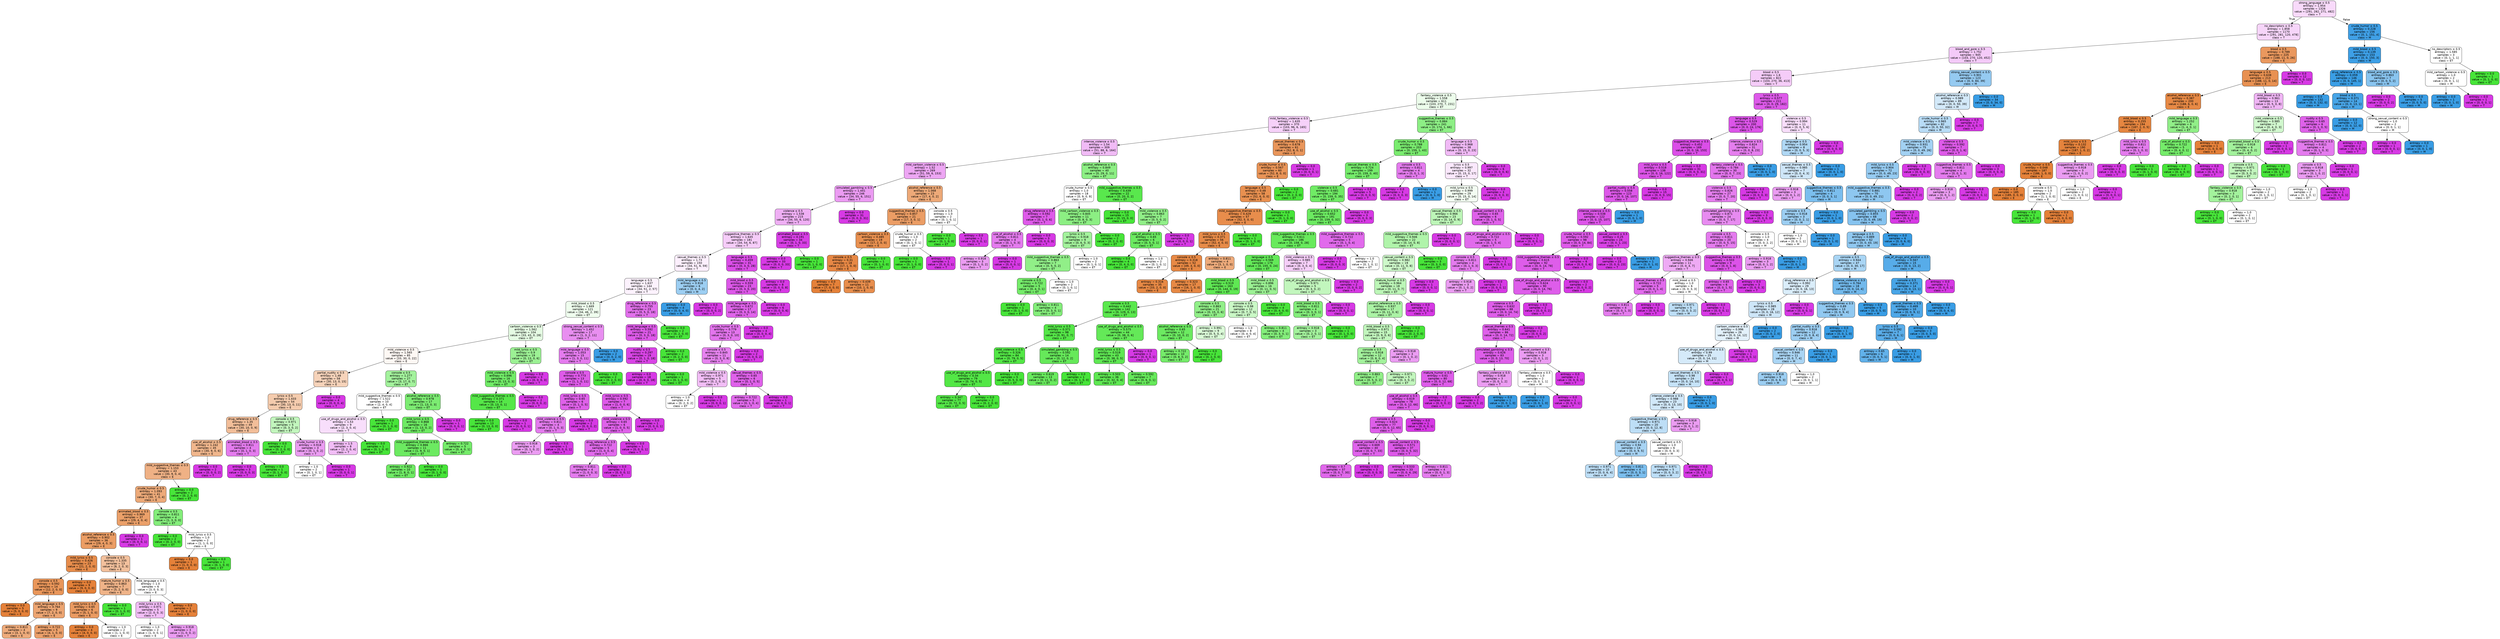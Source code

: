 digraph Tree {
node [shape=box, style="filled, rounded", color="black", fontname="helvetica"] ;
edge [fontname="helvetica"] ;
0 [label=<strong_janguage &le; 0.5<br/>entropy = 1.954<br/>samples = 1326<br/>value = [291, 282, 271, 482]<br/>class = T>, fillcolor="#f8dafa"] ;
1 [label=<no_descriptors &le; 0.5<br/>entropy = 1.858<br/>samples = 1170<br/>value = [291, 281, 120, 478]<br/>class = T>, fillcolor="#f6d5f9"] ;
0 -> 1 [labeldistance=2.5, labelangle=45, headlabel="True"] ;
2 [label=<blood_and_gore &le; 0.5<br/>entropy = 1.752<br/>samples = 945<br/>value = [103, 270, 120, 452]<br/>class = T>, fillcolor="#f4caf8"] ;
1 -> 2 ;
3 [label=<blood &le; 0.5<br/>entropy = 1.6<br/>samples = 822<br/>value = [103, 270, 36, 413]<br/>class = T>, fillcolor="#f5ccf8"] ;
2 -> 3 ;
4 [label=<fantasy_violence &le; 0.5<br/>entropy = 1.558<br/>samples = 611<br/>value = [103, 270, 7, 231]<br/>class = ET>, fillcolor="#ecfceb"] ;
3 -> 4 ;
5 [label=<mild_fantasy_violence &le; 0.5<br/>entropy = 1.635<br/>samples = 370<br/>value = [103, 96, 6, 165]<br/>class = T>, fillcolor="#f6d1f9"] ;
4 -> 5 ;
6 [label=<intense_violence &le; 0.5<br/>entropy = 1.54<br/>samples = 309<br/>value = [51, 88, 6, 164]<br/>class = T>, fillcolor="#f1bbf6"] ;
5 -> 6 ;
7 [label=<mild_cartoon_violence &le; 0.5<br/>entropy = 1.52<br/>samples = 269<br/>value = [51, 59, 6, 153]<br/>class = T>, fillcolor="#eda6f3"] ;
6 -> 7 ;
8 [label=<simulated_gambling &le; 0.5<br/>entropy = 1.441<br/>samples = 246<br/>value = [34, 55, 6, 151]<br/>class = T>, fillcolor="#eb9bf2"] ;
7 -> 8 ;
9 [label=<violence &le; 0.5<br/>entropy = 1.538<br/>samples = 215<br/>value = [34, 55, 6, 120]<br/>class = T>, fillcolor="#efaff4"] ;
8 -> 9 ;
10 [label=<suggestive_themes &le; 0.5<br/>entropy = 1.645<br/>samples = 181<br/>value = [34, 54, 6, 87]<br/>class = T>, fillcolor="#f5ccf8"] ;
9 -> 10 ;
11 [label=<sexual_themes &le; 0.5<br/>entropy = 1.73<br/>samples = 150<br/>value = [34, 51, 6, 59]<br/>class = T>, fillcolor="#fceffd"] ;
10 -> 11 ;
12 [label=<language &le; 0.5<br/>entropy = 1.637<br/>samples = 144<br/>value = [34, 51, 2, 57]<br/>class = T>, fillcolor="#fcf2fd"] ;
11 -> 12 ;
13 [label=<mild_blood &le; 0.5<br/>entropy = 1.669<br/>samples = 121<br/>value = [34, 46, 2, 39]<br/>class = ET>, fillcolor="#effdee"] ;
12 -> 13 ;
14 [label=<cartoon_violence &le; 0.5<br/>entropy = 1.562<br/>samples = 104<br/>value = [33, 43, 0, 28]<br/>class = ET>, fillcolor="#e5fbe3"] ;
13 -> 14 ;
15 [label=<mild_violence &le; 0.5<br/>entropy = 1.565<br/>samples = 85<br/>value = [33, 30, 0, 22]<br/>class = E>, fillcolor="#fef8f4"] ;
14 -> 15 ;
16 [label=<partial_nudity &le; 0.5<br/>entropy = 1.48<br/>samples = 58<br/>value = [30, 13, 0, 15]<br/>class = E>, fillcolor="#f6d3ba"] ;
15 -> 16 ;
17 [label=<lyrics &le; 0.5<br/>entropy = 1.433<br/>samples = 54<br/>value = [30, 13, 0, 11]<br/>class = E>, fillcolor="#f4cbad"] ;
16 -> 17 ;
18 [label=<drug_reference &le; 0.5<br/>entropy = 1.35<br/>samples = 49<br/>value = [30, 10, 0, 9]<br/>class = E>, fillcolor="#f2be99"] ;
17 -> 18 ;
19 [label=<use_of_alcohol &le; 0.5<br/>entropy = 1.242<br/>samples = 45<br/>value = [30, 9, 0, 6]<br/>class = E>, fillcolor="#f0b68c"] ;
18 -> 19 ;
20 [label=<mild_suggestive_themes &le; 0.5<br/>entropy = 1.153<br/>samples = 43<br/>value = [30, 9, 0, 4]<br/>class = E>, fillcolor="#efb185"] ;
19 -> 20 ;
21 [label=<crude_humor &le; 0.5<br/>entropy = 1.093<br/>samples = 41<br/>value = [30, 7, 0, 4]<br/>class = E>, fillcolor="#edaa79"] ;
20 -> 21 ;
22 [label=<animated_blood &le; 0.5<br/>entropy = 0.969<br/>samples = 37<br/>value = [29, 4, 0, 4]<br/>class = E>, fillcolor="#eba069"] ;
21 -> 22 ;
23 [label=<alcohol_reference &le; 0.5<br/>entropy = 0.902<br/>samples = 36<br/>value = [29, 4, 0, 3]<br/>class = E>, fillcolor="#eb9d64"] ;
22 -> 23 ;
24 [label=<mild_lyrics &le; 0.5<br/>entropy = 0.426<br/>samples = 23<br/>value = [21, 2, 0, 0]<br/>class = E>, fillcolor="#e78d4c"] ;
23 -> 24 ;
25 [label=<console &le; 0.5<br/>entropy = 0.592<br/>samples = 14<br/>value = [12, 2, 0, 0]<br/>class = E>, fillcolor="#e9965a"] ;
24 -> 25 ;
26 [label=<entropy = 0.0<br/>samples = 5<br/>value = [5, 0, 0, 0]<br/>class = E>, fillcolor="#e58139"] ;
25 -> 26 ;
27 [label=<mild_language &le; 0.5<br/>entropy = 0.764<br/>samples = 9<br/>value = [7, 2, 0, 0]<br/>class = E>, fillcolor="#eca572"] ;
25 -> 27 ;
28 [label=<entropy = 0.811<br/>samples = 4<br/>value = [3, 1, 0, 0]<br/>class = E>, fillcolor="#eeab7b"] ;
27 -> 28 ;
29 [label=<entropy = 0.722<br/>samples = 5<br/>value = [4, 1, 0, 0]<br/>class = E>, fillcolor="#eca06a"] ;
27 -> 29 ;
30 [label=<entropy = 0.0<br/>samples = 9<br/>value = [9, 0, 0, 0]<br/>class = E>, fillcolor="#e58139"] ;
24 -> 30 ;
31 [label=<console &le; 0.5<br/>entropy = 1.335<br/>samples = 13<br/>value = [8, 2, 0, 3]<br/>class = E>, fillcolor="#f2c09c"] ;
23 -> 31 ;
32 [label=<mature_humor &le; 0.5<br/>entropy = 0.863<br/>samples = 7<br/>value = [5, 2, 0, 0]<br/>class = E>, fillcolor="#efb388"] ;
31 -> 32 ;
33 [label=<mild_lyrics &le; 0.5<br/>entropy = 0.65<br/>samples = 6<br/>value = [5, 1, 0, 0]<br/>class = E>, fillcolor="#ea9a61"] ;
32 -> 33 ;
34 [label=<entropy = 0.0<br/>samples = 4<br/>value = [4, 0, 0, 0]<br/>class = E>, fillcolor="#e58139"] ;
33 -> 34 ;
35 [label=<entropy = 1.0<br/>samples = 2<br/>value = [1, 1, 0, 0]<br/>class = E>, fillcolor="#ffffff"] ;
33 -> 35 ;
36 [label=<entropy = 0.0<br/>samples = 1<br/>value = [0, 1, 0, 0]<br/>class = ET>, fillcolor="#47e539"] ;
32 -> 36 ;
37 [label=<mild_language &le; 0.5<br/>entropy = 1.0<br/>samples = 6<br/>value = [3, 0, 0, 3]<br/>class = E>, fillcolor="#ffffff"] ;
31 -> 37 ;
38 [label=<mild_lyrics &le; 0.5<br/>entropy = 0.971<br/>samples = 5<br/>value = [2, 0, 0, 3]<br/>class = T>, fillcolor="#f2bdf6"] ;
37 -> 38 ;
39 [label=<entropy = 1.0<br/>samples = 2<br/>value = [1, 0, 0, 1]<br/>class = E>, fillcolor="#ffffff"] ;
38 -> 39 ;
40 [label=<entropy = 0.918<br/>samples = 3<br/>value = [1, 0, 0, 2]<br/>class = T>, fillcolor="#eb9cf2"] ;
38 -> 40 ;
41 [label=<entropy = 0.0<br/>samples = 1<br/>value = [1, 0, 0, 0]<br/>class = E>, fillcolor="#e58139"] ;
37 -> 41 ;
42 [label=<entropy = 0.0<br/>samples = 1<br/>value = [0, 0, 0, 1]<br/>class = T>, fillcolor="#d739e5"] ;
22 -> 42 ;
43 [label=<console &le; 0.5<br/>entropy = 0.811<br/>samples = 4<br/>value = [1, 3, 0, 0]<br/>class = ET>, fillcolor="#84ee7b"] ;
21 -> 43 ;
44 [label=<entropy = 0.0<br/>samples = 2<br/>value = [0, 2, 0, 0]<br/>class = ET>, fillcolor="#47e539"] ;
43 -> 44 ;
45 [label=<mild_lyrics &le; 0.5<br/>entropy = 1.0<br/>samples = 2<br/>value = [1, 1, 0, 0]<br/>class = E>, fillcolor="#ffffff"] ;
43 -> 45 ;
46 [label=<entropy = 0.0<br/>samples = 1<br/>value = [1, 0, 0, 0]<br/>class = E>, fillcolor="#e58139"] ;
45 -> 46 ;
47 [label=<entropy = 0.0<br/>samples = 1<br/>value = [0, 1, 0, 0]<br/>class = ET>, fillcolor="#47e539"] ;
45 -> 47 ;
48 [label=<entropy = 0.0<br/>samples = 2<br/>value = [0, 2, 0, 0]<br/>class = ET>, fillcolor="#47e539"] ;
20 -> 48 ;
49 [label=<entropy = 0.0<br/>samples = 2<br/>value = [0, 0, 0, 2]<br/>class = T>, fillcolor="#d739e5"] ;
19 -> 49 ;
50 [label=<animated_blood &le; 0.5<br/>entropy = 0.811<br/>samples = 4<br/>value = [0, 1, 0, 3]<br/>class = T>, fillcolor="#e47bee"] ;
18 -> 50 ;
51 [label=<entropy = 0.0<br/>samples = 3<br/>value = [0, 0, 0, 3]<br/>class = T>, fillcolor="#d739e5"] ;
50 -> 51 ;
52 [label=<entropy = 0.0<br/>samples = 1<br/>value = [0, 1, 0, 0]<br/>class = ET>, fillcolor="#47e539"] ;
50 -> 52 ;
53 [label=<console &le; 0.5<br/>entropy = 0.971<br/>samples = 5<br/>value = [0, 3, 0, 2]<br/>class = ET>, fillcolor="#c2f6bd"] ;
17 -> 53 ;
54 [label=<entropy = 0.0<br/>samples = 2<br/>value = [0, 2, 0, 0]<br/>class = ET>, fillcolor="#47e539"] ;
53 -> 54 ;
55 [label=<crude_humor &le; 0.5<br/>entropy = 0.918<br/>samples = 3<br/>value = [0, 1, 0, 2]<br/>class = T>, fillcolor="#eb9cf2"] ;
53 -> 55 ;
56 [label=<entropy = 1.0<br/>samples = 2<br/>value = [0, 1, 0, 1]<br/>class = ET>, fillcolor="#ffffff"] ;
55 -> 56 ;
57 [label=<entropy = 0.0<br/>samples = 1<br/>value = [0, 0, 0, 1]<br/>class = T>, fillcolor="#d739e5"] ;
55 -> 57 ;
58 [label=<entropy = 0.0<br/>samples = 4<br/>value = [0, 0, 0, 4]<br/>class = T>, fillcolor="#d739e5"] ;
16 -> 58 ;
59 [label=<console &le; 0.5<br/>entropy = 1.277<br/>samples = 27<br/>value = [3, 17, 0, 7]<br/>class = ET>, fillcolor="#a3f29c"] ;
15 -> 59 ;
60 [label=<mild_suggestive_themes &le; 0.5<br/>entropy = 1.522<br/>samples = 10<br/>value = [2, 4, 0, 4]<br/>class = ET>, fillcolor="#ffffff"] ;
59 -> 60 ;
61 [label=<use_of_drugs_and_alcohol &le; 0.5<br/>entropy = 1.53<br/>samples = 9<br/>value = [2, 3, 0, 4]<br/>class = T>, fillcolor="#f8defb"] ;
60 -> 61 ;
62 [label=<entropy = 1.5<br/>samples = 8<br/>value = [2, 2, 0, 4]<br/>class = T>, fillcolor="#f2bdf6"] ;
61 -> 62 ;
63 [label=<entropy = 0.0<br/>samples = 1<br/>value = [0, 1, 0, 0]<br/>class = ET>, fillcolor="#47e539"] ;
61 -> 63 ;
64 [label=<entropy = 0.0<br/>samples = 1<br/>value = [0, 1, 0, 0]<br/>class = ET>, fillcolor="#47e539"] ;
60 -> 64 ;
65 [label=<alcohol_reference &le; 0.5<br/>entropy = 0.978<br/>samples = 17<br/>value = [1, 13, 0, 3]<br/>class = ET>, fillcolor="#7cec72"] ;
59 -> 65 ;
66 [label=<mild_lyrics &le; 0.5<br/>entropy = 0.868<br/>samples = 16<br/>value = [1, 13, 0, 2]<br/>class = ET>, fillcolor="#6eeb63"] ;
65 -> 66 ;
67 [label=<mild_suggestive_themes &le; 0.5<br/>entropy = 0.866<br/>samples = 11<br/>value = [1, 9, 0, 1]<br/>class = ET>, fillcolor="#6cea61"] ;
66 -> 67 ;
68 [label=<entropy = 0.922<br/>samples = 10<br/>value = [1, 8, 0, 1]<br/>class = ET>, fillcolor="#70eb65"] ;
67 -> 68 ;
69 [label=<entropy = 0.0<br/>samples = 1<br/>value = [0, 1, 0, 0]<br/>class = ET>, fillcolor="#47e539"] ;
67 -> 69 ;
70 [label=<entropy = 0.722<br/>samples = 5<br/>value = [0, 4, 0, 1]<br/>class = ET>, fillcolor="#75ec6a"] ;
66 -> 70 ;
71 [label=<entropy = 0.0<br/>samples = 1<br/>value = [0, 0, 0, 1]<br/>class = T>, fillcolor="#d739e5"] ;
65 -> 71 ;
72 [label=<mild_lyrics &le; 0.5<br/>entropy = 0.9<br/>samples = 19<br/>value = [0, 13, 0, 6]<br/>class = ET>, fillcolor="#9cf194"] ;
14 -> 72 ;
73 [label=<mild_violence &le; 0.5<br/>entropy = 0.696<br/>samples = 16<br/>value = [0, 13, 0, 3]<br/>class = ET>, fillcolor="#71eb67"] ;
72 -> 73 ;
74 [label=<mild_suggestive_themes &le; 0.5<br/>entropy = 0.371<br/>samples = 14<br/>value = [0, 13, 0, 1]<br/>class = ET>, fillcolor="#55e748"] ;
73 -> 74 ;
75 [label=<entropy = 0.0<br/>samples = 13<br/>value = [0, 13, 0, 0]<br/>class = ET>, fillcolor="#47e539"] ;
74 -> 75 ;
76 [label=<entropy = 0.0<br/>samples = 1<br/>value = [0, 0, 0, 1]<br/>class = T>, fillcolor="#d739e5"] ;
74 -> 76 ;
77 [label=<entropy = 0.0<br/>samples = 2<br/>value = [0, 0, 0, 2]<br/>class = T>, fillcolor="#d739e5"] ;
73 -> 77 ;
78 [label=<entropy = 0.0<br/>samples = 3<br/>value = [0, 0, 0, 3]<br/>class = T>, fillcolor="#d739e5"] ;
72 -> 78 ;
79 [label=<strong_sexual_content &le; 0.5<br/>entropy = 1.452<br/>samples = 17<br/>value = [1, 3, 2, 11]<br/>class = T>, fillcolor="#e88ef0"] ;
13 -> 79 ;
80 [label=<mild_language &le; 0.5<br/>entropy = 1.053<br/>samples = 15<br/>value = [1, 3, 0, 11]<br/>class = T>, fillcolor="#e47bee"] ;
79 -> 80 ;
81 [label=<console &le; 0.5<br/>entropy = 0.773<br/>samples = 13<br/>value = [1, 1, 0, 11]<br/>class = T>, fillcolor="#de5ae9"] ;
80 -> 81 ;
82 [label=<mild_lyrics &le; 0.5<br/>entropy = 0.65<br/>samples = 6<br/>value = [0, 1, 0, 5]<br/>class = T>, fillcolor="#df61ea"] ;
81 -> 82 ;
83 [label=<mild_violence &le; 0.5<br/>entropy = 0.811<br/>samples = 4<br/>value = [0, 1, 0, 3]<br/>class = T>, fillcolor="#e47bee"] ;
82 -> 83 ;
84 [label=<entropy = 0.918<br/>samples = 3<br/>value = [0, 1, 0, 2]<br/>class = T>, fillcolor="#eb9cf2"] ;
83 -> 84 ;
85 [label=<entropy = 0.0<br/>samples = 1<br/>value = [0, 0, 0, 1]<br/>class = T>, fillcolor="#d739e5"] ;
83 -> 85 ;
86 [label=<entropy = 0.0<br/>samples = 2<br/>value = [0, 0, 0, 2]<br/>class = T>, fillcolor="#d739e5"] ;
82 -> 86 ;
87 [label=<mild_lyrics &le; 0.5<br/>entropy = 0.592<br/>samples = 7<br/>value = [1, 0, 0, 6]<br/>class = T>, fillcolor="#de5ae9"] ;
81 -> 87 ;
88 [label=<mild_violence &le; 0.5<br/>entropy = 0.65<br/>samples = 6<br/>value = [1, 0, 0, 5]<br/>class = T>, fillcolor="#df61ea"] ;
87 -> 88 ;
89 [label=<drug_reference &le; 0.5<br/>entropy = 0.722<br/>samples = 5<br/>value = [1, 0, 0, 4]<br/>class = T>, fillcolor="#e16aec"] ;
88 -> 89 ;
90 [label=<entropy = 0.811<br/>samples = 4<br/>value = [1, 0, 0, 3]<br/>class = T>, fillcolor="#e47bee"] ;
89 -> 90 ;
91 [label=<entropy = 0.0<br/>samples = 1<br/>value = [0, 0, 0, 1]<br/>class = T>, fillcolor="#d739e5"] ;
89 -> 91 ;
92 [label=<entropy = 0.0<br/>samples = 1<br/>value = [0, 0, 0, 1]<br/>class = T>, fillcolor="#d739e5"] ;
88 -> 92 ;
93 [label=<entropy = 0.0<br/>samples = 1<br/>value = [0, 0, 0, 1]<br/>class = T>, fillcolor="#d739e5"] ;
87 -> 93 ;
94 [label=<entropy = 0.0<br/>samples = 2<br/>value = [0, 2, 0, 0]<br/>class = ET>, fillcolor="#47e539"] ;
80 -> 94 ;
95 [label=<entropy = 0.0<br/>samples = 2<br/>value = [0, 0, 2, 0]<br/>class = M>, fillcolor="#399de5"] ;
79 -> 95 ;
96 [label=<drug_reference &le; 0.5<br/>entropy = 0.755<br/>samples = 23<br/>value = [0, 5, 0, 18]<br/>class = T>, fillcolor="#e270ec"] ;
12 -> 96 ;
97 [label=<mild_language &le; 0.5<br/>entropy = 0.592<br/>samples = 21<br/>value = [0, 3, 0, 18]<br/>class = T>, fillcolor="#de5ae9"] ;
96 -> 97 ;
98 [label=<nudity &le; 0.5<br/>entropy = 0.297<br/>samples = 19<br/>value = [0, 1, 0, 18]<br/>class = T>, fillcolor="#d944e6"] ;
97 -> 98 ;
99 [label=<entropy = 0.0<br/>samples = 18<br/>value = [0, 0, 0, 18]<br/>class = T>, fillcolor="#d739e5"] ;
98 -> 99 ;
100 [label=<entropy = 0.0<br/>samples = 1<br/>value = [0, 1, 0, 0]<br/>class = ET>, fillcolor="#47e539"] ;
98 -> 100 ;
101 [label=<entropy = 0.0<br/>samples = 2<br/>value = [0, 2, 0, 0]<br/>class = ET>, fillcolor="#47e539"] ;
97 -> 101 ;
102 [label=<entropy = 0.0<br/>samples = 2<br/>value = [0, 2, 0, 0]<br/>class = ET>, fillcolor="#47e539"] ;
96 -> 102 ;
103 [label=<mild_language &le; 0.5<br/>entropy = 0.918<br/>samples = 6<br/>value = [0, 0, 4, 2]<br/>class = M>, fillcolor="#9ccef2"] ;
11 -> 103 ;
104 [label=<entropy = 0.0<br/>samples = 4<br/>value = [0, 0, 4, 0]<br/>class = M>, fillcolor="#399de5"] ;
103 -> 104 ;
105 [label=<entropy = 0.0<br/>samples = 2<br/>value = [0, 0, 0, 2]<br/>class = T>, fillcolor="#d739e5"] ;
103 -> 105 ;
106 [label=<language &le; 0.5<br/>entropy = 0.459<br/>samples = 31<br/>value = [0, 3, 0, 28]<br/>class = T>, fillcolor="#db4ee8"] ;
10 -> 106 ;
107 [label=<mild_blood &le; 0.5<br/>entropy = 0.559<br/>samples = 23<br/>value = [0, 3, 0, 20]<br/>class = T>, fillcolor="#dd57e9"] ;
106 -> 107 ;
108 [label=<mild_language &le; 0.5<br/>entropy = 0.672<br/>samples = 17<br/>value = [0, 3, 0, 14]<br/>class = T>, fillcolor="#e063eb"] ;
107 -> 108 ;
109 [label=<crude_humor &le; 0.5<br/>entropy = 0.779<br/>samples = 13<br/>value = [0, 3, 0, 10]<br/>class = T>, fillcolor="#e374ed"] ;
108 -> 109 ;
110 [label=<console &le; 0.5<br/>entropy = 0.845<br/>samples = 11<br/>value = [0, 3, 0, 8]<br/>class = T>, fillcolor="#e683ef"] ;
109 -> 110 ;
111 [label=<mild_violence &le; 0.5<br/>entropy = 0.971<br/>samples = 5<br/>value = [0, 2, 0, 3]<br/>class = T>, fillcolor="#f2bdf6"] ;
110 -> 111 ;
112 [label=<entropy = 1.0<br/>samples = 4<br/>value = [0, 2, 0, 2]<br/>class = ET>, fillcolor="#ffffff"] ;
111 -> 112 ;
113 [label=<entropy = 0.0<br/>samples = 1<br/>value = [0, 0, 0, 1]<br/>class = T>, fillcolor="#d739e5"] ;
111 -> 113 ;
114 [label=<sexual_themes &le; 0.5<br/>entropy = 0.65<br/>samples = 6<br/>value = [0, 1, 0, 5]<br/>class = T>, fillcolor="#df61ea"] ;
110 -> 114 ;
115 [label=<entropy = 0.722<br/>samples = 5<br/>value = [0, 1, 0, 4]<br/>class = T>, fillcolor="#e16aec"] ;
114 -> 115 ;
116 [label=<entropy = 0.0<br/>samples = 1<br/>value = [0, 0, 0, 1]<br/>class = T>, fillcolor="#d739e5"] ;
114 -> 116 ;
117 [label=<entropy = 0.0<br/>samples = 2<br/>value = [0, 0, 0, 2]<br/>class = T>, fillcolor="#d739e5"] ;
109 -> 117 ;
118 [label=<entropy = 0.0<br/>samples = 4<br/>value = [0, 0, 0, 4]<br/>class = T>, fillcolor="#d739e5"] ;
108 -> 118 ;
119 [label=<entropy = 0.0<br/>samples = 6<br/>value = [0, 0, 0, 6]<br/>class = T>, fillcolor="#d739e5"] ;
107 -> 119 ;
120 [label=<entropy = 0.0<br/>samples = 8<br/>value = [0, 0, 0, 8]<br/>class = T>, fillcolor="#d739e5"] ;
106 -> 120 ;
121 [label=<animated_blood &le; 0.5<br/>entropy = 0.191<br/>samples = 34<br/>value = [0, 1, 0, 33]<br/>class = T>, fillcolor="#d83fe6"] ;
9 -> 121 ;
122 [label=<entropy = 0.0<br/>samples = 33<br/>value = [0, 0, 0, 33]<br/>class = T>, fillcolor="#d739e5"] ;
121 -> 122 ;
123 [label=<entropy = 0.0<br/>samples = 1<br/>value = [0, 1, 0, 0]<br/>class = ET>, fillcolor="#47e539"] ;
121 -> 123 ;
124 [label=<entropy = 0.0<br/>samples = 31<br/>value = [0, 0, 0, 31]<br/>class = T>, fillcolor="#d739e5"] ;
8 -> 124 ;
125 [label=<alcohol_reference &le; 0.5<br/>entropy = 1.068<br/>samples = 23<br/>value = [17, 4, 0, 2]<br/>class = E>, fillcolor="#eda978"] ;
7 -> 125 ;
126 [label=<suggestive_themes &le; 0.5<br/>entropy = 0.857<br/>samples = 21<br/>value = [17, 3, 0, 1]<br/>class = E>, fillcolor="#eb9d65"] ;
125 -> 126 ;
127 [label=<cartoon_violence &le; 0.5<br/>entropy = 0.485<br/>samples = 19<br/>value = [17, 2, 0, 0]<br/>class = E>, fillcolor="#e89050"] ;
126 -> 127 ;
128 [label=<console &le; 0.5<br/>entropy = 0.31<br/>samples = 18<br/>value = [17, 1, 0, 0]<br/>class = E>, fillcolor="#e78845"] ;
127 -> 128 ;
129 [label=<entropy = 0.0<br/>samples = 7<br/>value = [7, 0, 0, 0]<br/>class = E>, fillcolor="#e58139"] ;
128 -> 129 ;
130 [label=<entropy = 0.439<br/>samples = 11<br/>value = [10, 1, 0, 0]<br/>class = E>, fillcolor="#e88e4d"] ;
128 -> 130 ;
131 [label=<entropy = 0.0<br/>samples = 1<br/>value = [0, 1, 0, 0]<br/>class = ET>, fillcolor="#47e539"] ;
127 -> 131 ;
132 [label=<crude_humor &le; 0.5<br/>entropy = 1.0<br/>samples = 2<br/>value = [0, 1, 0, 1]<br/>class = ET>, fillcolor="#ffffff"] ;
126 -> 132 ;
133 [label=<entropy = 0.0<br/>samples = 1<br/>value = [0, 1, 0, 0]<br/>class = ET>, fillcolor="#47e539"] ;
132 -> 133 ;
134 [label=<entropy = 0.0<br/>samples = 1<br/>value = [0, 0, 0, 1]<br/>class = T>, fillcolor="#d739e5"] ;
132 -> 134 ;
135 [label=<console &le; 0.5<br/>entropy = 1.0<br/>samples = 2<br/>value = [0, 1, 0, 1]<br/>class = ET>, fillcolor="#ffffff"] ;
125 -> 135 ;
136 [label=<entropy = 0.0<br/>samples = 1<br/>value = [0, 1, 0, 0]<br/>class = ET>, fillcolor="#47e539"] ;
135 -> 136 ;
137 [label=<entropy = 0.0<br/>samples = 1<br/>value = [0, 0, 0, 1]<br/>class = T>, fillcolor="#d739e5"] ;
135 -> 137 ;
138 [label=<alcohol_reference &le; 0.5<br/>entropy = 0.849<br/>samples = 40<br/>value = [0, 29, 0, 11]<br/>class = ET>, fillcolor="#8def84"] ;
6 -> 138 ;
139 [label=<crude_humor &le; 0.5<br/>entropy = 1.0<br/>samples = 18<br/>value = [0, 9, 0, 9]<br/>class = ET>, fillcolor="#ffffff"] ;
138 -> 139 ;
140 [label=<drug_reference &le; 0.5<br/>entropy = 0.592<br/>samples = 7<br/>value = [0, 1, 0, 6]<br/>class = T>, fillcolor="#de5ae9"] ;
139 -> 140 ;
141 [label=<use_of_alcohol &le; 0.5<br/>entropy = 0.811<br/>samples = 4<br/>value = [0, 1, 0, 3]<br/>class = T>, fillcolor="#e47bee"] ;
140 -> 141 ;
142 [label=<entropy = 0.918<br/>samples = 3<br/>value = [0, 1, 0, 2]<br/>class = T>, fillcolor="#eb9cf2"] ;
141 -> 142 ;
143 [label=<entropy = 0.0<br/>samples = 1<br/>value = [0, 0, 0, 1]<br/>class = T>, fillcolor="#d739e5"] ;
141 -> 143 ;
144 [label=<entropy = 0.0<br/>samples = 3<br/>value = [0, 0, 0, 3]<br/>class = T>, fillcolor="#d739e5"] ;
140 -> 144 ;
145 [label=<mild_cartoon_violence &le; 0.5<br/>entropy = 0.845<br/>samples = 11<br/>value = [0, 8, 0, 3]<br/>class = ET>, fillcolor="#8cef83"] ;
139 -> 145 ;
146 [label=<lyrics &le; 0.5<br/>entropy = 0.918<br/>samples = 9<br/>value = [0, 6, 0, 3]<br/>class = ET>, fillcolor="#a3f29c"] ;
145 -> 146 ;
147 [label=<mild_suggestive_themes &le; 0.5<br/>entropy = 0.863<br/>samples = 7<br/>value = [0, 5, 0, 2]<br/>class = ET>, fillcolor="#91ef88"] ;
146 -> 147 ;
148 [label=<console &le; 0.5<br/>entropy = 0.722<br/>samples = 5<br/>value = [0, 4, 0, 1]<br/>class = ET>, fillcolor="#75ec6a"] ;
147 -> 148 ;
149 [label=<entropy = 0.0<br/>samples = 1<br/>value = [0, 1, 0, 0]<br/>class = ET>, fillcolor="#47e539"] ;
148 -> 149 ;
150 [label=<entropy = 0.811<br/>samples = 4<br/>value = [0, 3, 0, 1]<br/>class = ET>, fillcolor="#84ee7b"] ;
148 -> 150 ;
151 [label=<entropy = 1.0<br/>samples = 2<br/>value = [0, 1, 0, 1]<br/>class = ET>, fillcolor="#ffffff"] ;
147 -> 151 ;
152 [label=<entropy = 1.0<br/>samples = 2<br/>value = [0, 1, 0, 1]<br/>class = ET>, fillcolor="#ffffff"] ;
146 -> 152 ;
153 [label=<entropy = 0.0<br/>samples = 2<br/>value = [0, 2, 0, 0]<br/>class = ET>, fillcolor="#47e539"] ;
145 -> 153 ;
154 [label=<mild_suggestive_themes &le; 0.5<br/>entropy = 0.439<br/>samples = 22<br/>value = [0, 20, 0, 2]<br/>class = ET>, fillcolor="#59e84d"] ;
138 -> 154 ;
155 [label=<entropy = 0.0<br/>samples = 15<br/>value = [0, 15, 0, 0]<br/>class = ET>, fillcolor="#47e539"] ;
154 -> 155 ;
156 [label=<mild_violence &le; 0.5<br/>entropy = 0.863<br/>samples = 7<br/>value = [0, 5, 0, 2]<br/>class = ET>, fillcolor="#91ef88"] ;
154 -> 156 ;
157 [label=<use_of_alcohol &le; 0.5<br/>entropy = 0.65<br/>samples = 6<br/>value = [0, 5, 0, 1]<br/>class = ET>, fillcolor="#6cea61"] ;
156 -> 157 ;
158 [label=<entropy = 0.0<br/>samples = 4<br/>value = [0, 4, 0, 0]<br/>class = ET>, fillcolor="#47e539"] ;
157 -> 158 ;
159 [label=<entropy = 1.0<br/>samples = 2<br/>value = [0, 1, 0, 1]<br/>class = ET>, fillcolor="#ffffff"] ;
157 -> 159 ;
160 [label=<entropy = 0.0<br/>samples = 1<br/>value = [0, 0, 0, 1]<br/>class = T>, fillcolor="#d739e5"] ;
156 -> 160 ;
161 [label=<sexual_themes &le; 0.5<br/>entropy = 0.678<br/>samples = 61<br/>value = [52, 8, 0, 1]<br/>class = E>, fillcolor="#e9965b"] ;
5 -> 161 ;
162 [label=<crude_humor &le; 0.5<br/>entropy = 0.567<br/>samples = 60<br/>value = [52, 8, 0, 0]<br/>class = E>, fillcolor="#e99457"] ;
161 -> 162 ;
163 [label=<language &le; 0.5<br/>entropy = 0.48<br/>samples = 58<br/>value = [52, 6, 0, 0]<br/>class = E>, fillcolor="#e89050"] ;
162 -> 163 ;
164 [label=<mild_suggestive_themes &le; 0.5<br/>entropy = 0.429<br/>samples = 57<br/>value = [52, 5, 0, 0]<br/>class = E>, fillcolor="#e88d4c"] ;
163 -> 164 ;
165 [label=<mild_lyrics &le; 0.5<br/>entropy = 0.371<br/>samples = 56<br/>value = [52, 4, 0, 0]<br/>class = E>, fillcolor="#e78b48"] ;
164 -> 165 ;
166 [label=<console &le; 0.5<br/>entropy = 0.318<br/>samples = 52<br/>value = [49, 3, 0, 0]<br/>class = E>, fillcolor="#e78945"] ;
165 -> 166 ;
167 [label=<entropy = 0.316<br/>samples = 35<br/>value = [33, 2, 0, 0]<br/>class = E>, fillcolor="#e78945"] ;
166 -> 167 ;
168 [label=<entropy = 0.323<br/>samples = 17<br/>value = [16, 1, 0, 0]<br/>class = E>, fillcolor="#e78945"] ;
166 -> 168 ;
169 [label=<entropy = 0.811<br/>samples = 4<br/>value = [3, 1, 0, 0]<br/>class = E>, fillcolor="#eeab7b"] ;
165 -> 169 ;
170 [label=<entropy = 0.0<br/>samples = 1<br/>value = [0, 1, 0, 0]<br/>class = ET>, fillcolor="#47e539"] ;
164 -> 170 ;
171 [label=<entropy = 0.0<br/>samples = 1<br/>value = [0, 1, 0, 0]<br/>class = ET>, fillcolor="#47e539"] ;
163 -> 171 ;
172 [label=<entropy = 0.0<br/>samples = 2<br/>value = [0, 2, 0, 0]<br/>class = ET>, fillcolor="#47e539"] ;
162 -> 172 ;
173 [label=<entropy = 0.0<br/>samples = 1<br/>value = [0, 0, 0, 1]<br/>class = T>, fillcolor="#d739e5"] ;
161 -> 173 ;
174 [label=<suggestive_themes &le; 0.5<br/>entropy = 0.884<br/>samples = 241<br/>value = [0, 174, 1, 66]<br/>class = ET>, fillcolor="#8def85"] ;
4 -> 174 ;
175 [label=<crude_humor &le; 0.5<br/>entropy = 0.788<br/>samples = 203<br/>value = [0, 159, 1, 43]<br/>class = ET>, fillcolor="#7aec6f"] ;
174 -> 175 ;
176 [label=<sexual_themes &le; 0.5<br/>entropy = 0.724<br/>samples = 199<br/>value = [0, 159, 0, 40]<br/>class = ET>, fillcolor="#75ec6b"] ;
175 -> 176 ;
177 [label=<violence &le; 0.5<br/>entropy = 0.681<br/>samples = 194<br/>value = [0, 159, 0, 35]<br/>class = ET>, fillcolor="#70eb65"] ;
176 -> 177 ;
178 [label=<use_of_alcohol &le; 0.5<br/>entropy = 0.652<br/>samples = 191<br/>value = [0, 159, 0, 32]<br/>class = ET>, fillcolor="#6cea61"] ;
177 -> 178 ;
179 [label=<mild_suggestive_themes &le; 0.5<br/>entropy = 0.611<br/>samples = 186<br/>value = [0, 158, 0, 28]<br/>class = ET>, fillcolor="#68ea5c"] ;
178 -> 179 ;
180 [label=<language &le; 0.5<br/>entropy = 0.569<br/>samples = 179<br/>value = [0, 155, 0, 24]<br/>class = ET>, fillcolor="#63e958"] ;
179 -> 180 ;
181 [label=<mild_blood &le; 0.5<br/>entropy = 0.519<br/>samples = 163<br/>value = [0, 144, 0, 19]<br/>class = ET>, fillcolor="#5fe853"] ;
180 -> 181 ;
182 [label=<console &le; 0.5<br/>entropy = 0.442<br/>samples = 142<br/>value = [0, 129, 0, 13]<br/>class = ET>, fillcolor="#5ae84d"] ;
181 -> 182 ;
183 [label=<mild_lyrics &le; 0.5<br/>entropy = 0.371<br/>samples = 98<br/>value = [0, 91, 0, 7]<br/>class = ET>, fillcolor="#55e748"] ;
182 -> 183 ;
184 [label=<mild_violence &le; 0.5<br/>entropy = 0.326<br/>samples = 84<br/>value = [0, 79, 0, 5]<br/>class = ET>, fillcolor="#53e746"] ;
183 -> 184 ;
185 [label=<use_of_drugs_and_alcohol &le; 0.5<br/>entropy = 0.34<br/>samples = 79<br/>value = [0, 74, 0, 5]<br/>class = ET>, fillcolor="#53e746"] ;
184 -> 185 ;
186 [label=<entropy = 0.347<br/>samples = 77<br/>value = [0, 72, 0, 5]<br/>class = ET>, fillcolor="#54e747"] ;
185 -> 186 ;
187 [label=<entropy = 0.0<br/>samples = 2<br/>value = [0, 2, 0, 0]<br/>class = ET>, fillcolor="#47e539"] ;
185 -> 187 ;
188 [label=<entropy = 0.0<br/>samples = 5<br/>value = [0, 5, 0, 0]<br/>class = ET>, fillcolor="#47e539"] ;
184 -> 188 ;
189 [label=<simulated_gambling &le; 0.5<br/>entropy = 0.592<br/>samples = 14<br/>value = [0, 12, 0, 2]<br/>class = ET>, fillcolor="#66e95a"] ;
183 -> 189 ;
190 [label=<entropy = 0.619<br/>samples = 13<br/>value = [0, 11, 0, 2]<br/>class = ET>, fillcolor="#68ea5d"] ;
189 -> 190 ;
191 [label=<entropy = 0.0<br/>samples = 1<br/>value = [0, 1, 0, 0]<br/>class = ET>, fillcolor="#47e539"] ;
189 -> 191 ;
192 [label=<use_of_drugs_and_alcohol &le; 0.5<br/>entropy = 0.575<br/>samples = 44<br/>value = [0, 38, 0, 6]<br/>class = ET>, fillcolor="#64e958"] ;
182 -> 192 ;
193 [label=<mild_lyrics &le; 0.5<br/>entropy = 0.519<br/>samples = 43<br/>value = [0, 38, 0, 5]<br/>class = ET>, fillcolor="#5fe853"] ;
192 -> 193 ;
194 [label=<entropy = 0.503<br/>samples = 36<br/>value = [0, 32, 0, 4]<br/>class = ET>, fillcolor="#5ee852"] ;
193 -> 194 ;
195 [label=<entropy = 0.592<br/>samples = 7<br/>value = [0, 6, 0, 1]<br/>class = ET>, fillcolor="#66e95a"] ;
193 -> 195 ;
196 [label=<entropy = 0.0<br/>samples = 1<br/>value = [0, 0, 0, 1]<br/>class = T>, fillcolor="#d739e5"] ;
192 -> 196 ;
197 [label=<console &le; 0.5<br/>entropy = 0.863<br/>samples = 21<br/>value = [0, 15, 0, 6]<br/>class = ET>, fillcolor="#91ef88"] ;
181 -> 197 ;
198 [label=<alcohol_reference &le; 0.5<br/>entropy = 0.65<br/>samples = 12<br/>value = [0, 10, 0, 2]<br/>class = ET>, fillcolor="#6cea61"] ;
197 -> 198 ;
199 [label=<entropy = 0.722<br/>samples = 10<br/>value = [0, 8, 0, 2]<br/>class = ET>, fillcolor="#75ec6a"] ;
198 -> 199 ;
200 [label=<entropy = 0.0<br/>samples = 2<br/>value = [0, 2, 0, 0]<br/>class = ET>, fillcolor="#47e539"] ;
198 -> 200 ;
201 [label=<entropy = 0.991<br/>samples = 9<br/>value = [0, 5, 0, 4]<br/>class = ET>, fillcolor="#dafad7"] ;
197 -> 201 ;
202 [label=<mild_blood &le; 0.5<br/>entropy = 0.896<br/>samples = 16<br/>value = [0, 11, 0, 5]<br/>class = ET>, fillcolor="#9bf193"] ;
180 -> 202 ;
203 [label=<console &le; 0.5<br/>entropy = 0.98<br/>samples = 12<br/>value = [0, 7, 0, 5]<br/>class = ET>, fillcolor="#caf8c6"] ;
202 -> 203 ;
204 [label=<entropy = 1.0<br/>samples = 8<br/>value = [0, 4, 0, 4]<br/>class = ET>, fillcolor="#ffffff"] ;
203 -> 204 ;
205 [label=<entropy = 0.811<br/>samples = 4<br/>value = [0, 3, 0, 1]<br/>class = ET>, fillcolor="#84ee7b"] ;
203 -> 205 ;
206 [label=<entropy = 0.0<br/>samples = 4<br/>value = [0, 4, 0, 0]<br/>class = ET>, fillcolor="#47e539"] ;
202 -> 206 ;
207 [label=<mild_violence &le; 0.5<br/>entropy = 0.985<br/>samples = 7<br/>value = [0, 3, 0, 4]<br/>class = T>, fillcolor="#f5cef8"] ;
179 -> 207 ;
208 [label=<use_of_drugs_and_alcohol &le; 0.5<br/>entropy = 0.971<br/>samples = 5<br/>value = [0, 3, 0, 2]<br/>class = ET>, fillcolor="#c2f6bd"] ;
207 -> 208 ;
209 [label=<mild_blood &le; 0.5<br/>entropy = 0.811<br/>samples = 4<br/>value = [0, 3, 0, 1]<br/>class = ET>, fillcolor="#84ee7b"] ;
208 -> 209 ;
210 [label=<entropy = 0.918<br/>samples = 3<br/>value = [0, 2, 0, 1]<br/>class = ET>, fillcolor="#a3f29c"] ;
209 -> 210 ;
211 [label=<entropy = 0.0<br/>samples = 1<br/>value = [0, 1, 0, 0]<br/>class = ET>, fillcolor="#47e539"] ;
209 -> 211 ;
212 [label=<entropy = 0.0<br/>samples = 1<br/>value = [0, 0, 0, 1]<br/>class = T>, fillcolor="#d739e5"] ;
208 -> 212 ;
213 [label=<entropy = 0.0<br/>samples = 2<br/>value = [0, 0, 0, 2]<br/>class = T>, fillcolor="#d739e5"] ;
207 -> 213 ;
214 [label=<mild_suggestive_themes &le; 0.5<br/>entropy = 0.722<br/>samples = 5<br/>value = [0, 1, 0, 4]<br/>class = T>, fillcolor="#e16aec"] ;
178 -> 214 ;
215 [label=<entropy = 0.0<br/>samples = 3<br/>value = [0, 0, 0, 3]<br/>class = T>, fillcolor="#d739e5"] ;
214 -> 215 ;
216 [label=<entropy = 1.0<br/>samples = 2<br/>value = [0, 1, 0, 1]<br/>class = ET>, fillcolor="#ffffff"] ;
214 -> 216 ;
217 [label=<entropy = 0.0<br/>samples = 3<br/>value = [0, 0, 0, 3]<br/>class = T>, fillcolor="#d739e5"] ;
177 -> 217 ;
218 [label=<entropy = 0.0<br/>samples = 5<br/>value = [0, 0, 0, 5]<br/>class = T>, fillcolor="#d739e5"] ;
176 -> 218 ;
219 [label=<console &le; 0.5<br/>entropy = 0.811<br/>samples = 4<br/>value = [0, 0, 1, 3]<br/>class = T>, fillcolor="#e47bee"] ;
175 -> 219 ;
220 [label=<entropy = 0.0<br/>samples = 3<br/>value = [0, 0, 0, 3]<br/>class = T>, fillcolor="#d739e5"] ;
219 -> 220 ;
221 [label=<entropy = 0.0<br/>samples = 1<br/>value = [0, 0, 1, 0]<br/>class = M>, fillcolor="#399de5"] ;
219 -> 221 ;
222 [label=<language &le; 0.5<br/>entropy = 0.968<br/>samples = 38<br/>value = [0, 15, 0, 23]<br/>class = T>, fillcolor="#f1baf6"] ;
174 -> 222 ;
223 [label=<lyrics &le; 0.5<br/>entropy = 0.997<br/>samples = 32<br/>value = [0, 15, 0, 17]<br/>class = T>, fillcolor="#fae8fc"] ;
222 -> 223 ;
224 [label=<mild_lyrics &le; 0.5<br/>entropy = 0.999<br/>samples = 29<br/>value = [0, 15, 0, 14]<br/>class = ET>, fillcolor="#f3fdf2"] ;
223 -> 224 ;
225 [label=<sexual_themes &le; 0.5<br/>entropy = 0.966<br/>samples = 23<br/>value = [0, 14, 0, 9]<br/>class = ET>, fillcolor="#bdf6b8"] ;
224 -> 225 ;
226 [label=<mild_suggestive_themes &le; 0.5<br/>entropy = 0.946<br/>samples = 22<br/>value = [0, 14, 0, 8]<br/>class = ET>, fillcolor="#b0f4aa"] ;
225 -> 226 ;
227 [label=<sexual_content &le; 0.5<br/>entropy = 0.982<br/>samples = 19<br/>value = [0, 11, 0, 8]<br/>class = ET>, fillcolor="#cdf8c9"] ;
226 -> 227 ;
228 [label=<mature_humor &le; 0.5<br/>entropy = 0.964<br/>samples = 18<br/>value = [0, 11, 0, 7]<br/>class = ET>, fillcolor="#bcf6b7"] ;
227 -> 228 ;
229 [label=<alcohol_reference &le; 0.5<br/>entropy = 0.937<br/>samples = 17<br/>value = [0, 11, 0, 6]<br/>class = ET>, fillcolor="#abf3a5"] ;
228 -> 229 ;
230 [label=<mild_blood &le; 0.5<br/>entropy = 0.971<br/>samples = 15<br/>value = [0, 9, 0, 6]<br/>class = ET>, fillcolor="#c2f6bd"] ;
229 -> 230 ;
231 [label=<console &le; 0.5<br/>entropy = 0.918<br/>samples = 12<br/>value = [0, 8, 0, 4]<br/>class = ET>, fillcolor="#a3f29c"] ;
230 -> 231 ;
232 [label=<entropy = 0.863<br/>samples = 7<br/>value = [0, 5, 0, 2]<br/>class = ET>, fillcolor="#91ef88"] ;
231 -> 232 ;
233 [label=<entropy = 0.971<br/>samples = 5<br/>value = [0, 3, 0, 2]<br/>class = ET>, fillcolor="#c2f6bd"] ;
231 -> 233 ;
234 [label=<entropy = 0.918<br/>samples = 3<br/>value = [0, 1, 0, 2]<br/>class = T>, fillcolor="#eb9cf2"] ;
230 -> 234 ;
235 [label=<entropy = 0.0<br/>samples = 2<br/>value = [0, 2, 0, 0]<br/>class = ET>, fillcolor="#47e539"] ;
229 -> 235 ;
236 [label=<entropy = 0.0<br/>samples = 1<br/>value = [0, 0, 0, 1]<br/>class = T>, fillcolor="#d739e5"] ;
228 -> 236 ;
237 [label=<entropy = 0.0<br/>samples = 1<br/>value = [0, 0, 0, 1]<br/>class = T>, fillcolor="#d739e5"] ;
227 -> 237 ;
238 [label=<entropy = 0.0<br/>samples = 3<br/>value = [0, 3, 0, 0]<br/>class = ET>, fillcolor="#47e539"] ;
226 -> 238 ;
239 [label=<entropy = 0.0<br/>samples = 1<br/>value = [0, 0, 0, 1]<br/>class = T>, fillcolor="#d739e5"] ;
225 -> 239 ;
240 [label=<sexual_content &le; 0.5<br/>entropy = 0.65<br/>samples = 6<br/>value = [0, 1, 0, 5]<br/>class = T>, fillcolor="#df61ea"] ;
224 -> 240 ;
241 [label=<use_of_drugs_and_alcohol &le; 0.5<br/>entropy = 0.722<br/>samples = 5<br/>value = [0, 1, 0, 4]<br/>class = T>, fillcolor="#e16aec"] ;
240 -> 241 ;
242 [label=<console &le; 0.5<br/>entropy = 0.811<br/>samples = 4<br/>value = [0, 1, 0, 3]<br/>class = T>, fillcolor="#e47bee"] ;
241 -> 242 ;
243 [label=<entropy = 0.918<br/>samples = 3<br/>value = [0, 1, 0, 2]<br/>class = T>, fillcolor="#eb9cf2"] ;
242 -> 243 ;
244 [label=<entropy = 0.0<br/>samples = 1<br/>value = [0, 0, 0, 1]<br/>class = T>, fillcolor="#d739e5"] ;
242 -> 244 ;
245 [label=<entropy = 0.0<br/>samples = 1<br/>value = [0, 0, 0, 1]<br/>class = T>, fillcolor="#d739e5"] ;
241 -> 245 ;
246 [label=<entropy = 0.0<br/>samples = 1<br/>value = [0, 0, 0, 1]<br/>class = T>, fillcolor="#d739e5"] ;
240 -> 246 ;
247 [label=<entropy = 0.0<br/>samples = 3<br/>value = [0, 0, 0, 3]<br/>class = T>, fillcolor="#d739e5"] ;
223 -> 247 ;
248 [label=<entropy = 0.0<br/>samples = 6<br/>value = [0, 0, 0, 6]<br/>class = T>, fillcolor="#d739e5"] ;
222 -> 248 ;
249 [label=<lyrics &le; 0.5<br/>entropy = 0.577<br/>samples = 211<br/>value = [0, 0, 29, 182]<br/>class = T>, fillcolor="#dd59e9"] ;
3 -> 249 ;
250 [label=<language &le; 0.5<br/>entropy = 0.529<br/>samples = 200<br/>value = [0, 0, 24, 176]<br/>class = T>, fillcolor="#dc54e9"] ;
249 -> 250 ;
251 [label=<suggestive_themes &le; 0.5<br/>entropy = 0.452<br/>samples = 169<br/>value = [0, 0, 16, 153]<br/>class = T>, fillcolor="#db4ee8"] ;
250 -> 251 ;
252 [label=<mild_lyrics &le; 0.5<br/>entropy = 0.518<br/>samples = 138<br/>value = [0, 0, 16, 122]<br/>class = T>, fillcolor="#dc53e8"] ;
251 -> 252 ;
253 [label=<partial_nudity &le; 0.5<br/>entropy = 0.558<br/>samples = 123<br/>value = [0, 0, 16, 107]<br/>class = T>, fillcolor="#dd57e9"] ;
252 -> 253 ;
254 [label=<intense_violence &le; 0.5<br/>entropy = 0.538<br/>samples = 122<br/>value = [0, 0, 15, 107]<br/>class = T>, fillcolor="#dd55e9"] ;
253 -> 254 ;
255 [label=<crude_humor &le; 0.5<br/>entropy = 0.592<br/>samples = 98<br/>value = [0, 0, 14, 84]<br/>class = T>, fillcolor="#de5ae9"] ;
254 -> 255 ;
256 [label=<mild_suggestive_themes &le; 0.5<br/>entropy = 0.615<br/>samples = 92<br/>value = [0, 0, 14, 78]<br/>class = T>, fillcolor="#de5dea"] ;
255 -> 256 ;
257 [label=<use_of_drugs_and_alcohol &le; 0.5<br/>entropy = 0.624<br/>samples = 90<br/>value = [0, 0, 14, 76]<br/>class = T>, fillcolor="#de5dea"] ;
256 -> 257 ;
258 [label=<violence &le; 0.5<br/>entropy = 0.632<br/>samples = 88<br/>value = [0, 0, 14, 74]<br/>class = T>, fillcolor="#df5eea"] ;
257 -> 258 ;
259 [label=<sexual_themes &le; 0.5<br/>entropy = 0.641<br/>samples = 86<br/>value = [0, 0, 14, 72]<br/>class = T>, fillcolor="#df5fea"] ;
258 -> 259 ;
260 [label=<simulated_gambling &le; 0.5<br/>entropy = 0.626<br/>samples = 83<br/>value = [0, 0, 13, 70]<br/>class = T>, fillcolor="#de5eea"] ;
259 -> 260 ;
261 [label=<mature_humor &le; 0.5<br/>entropy = 0.61<br/>samples = 80<br/>value = [0, 0, 12, 68]<br/>class = T>, fillcolor="#de5cea"] ;
260 -> 261 ;
262 [label=<use_of_alcohol &le; 0.5<br/>entropy = 0.619<br/>samples = 78<br/>value = [0, 0, 12, 66]<br/>class = T>, fillcolor="#de5dea"] ;
261 -> 262 ;
263 [label=<console &le; 0.5<br/>entropy = 0.624<br/>samples = 77<br/>value = [0, 0, 12, 65]<br/>class = T>, fillcolor="#de5eea"] ;
262 -> 263 ;
264 [label=<sexual_content &le; 0.5<br/>entropy = 0.669<br/>samples = 40<br/>value = [0, 0, 7, 33]<br/>class = T>, fillcolor="#df63eb"] ;
263 -> 264 ;
265 [label=<entropy = 0.7<br/>samples = 37<br/>value = [0, 0, 7, 30]<br/>class = T>, fillcolor="#e067eb"] ;
264 -> 265 ;
266 [label=<entropy = 0.0<br/>samples = 3<br/>value = [0, 0, 0, 3]<br/>class = T>, fillcolor="#d739e5"] ;
264 -> 266 ;
267 [label=<sexual_content &le; 0.5<br/>entropy = 0.571<br/>samples = 37<br/>value = [0, 0, 5, 32]<br/>class = T>, fillcolor="#dd58e9"] ;
263 -> 267 ;
268 [label=<entropy = 0.533<br/>samples = 33<br/>value = [0, 0, 4, 29]<br/>class = T>, fillcolor="#dd54e9"] ;
267 -> 268 ;
269 [label=<entropy = 0.811<br/>samples = 4<br/>value = [0, 0, 1, 3]<br/>class = T>, fillcolor="#e47bee"] ;
267 -> 269 ;
270 [label=<entropy = 0.0<br/>samples = 1<br/>value = [0, 0, 0, 1]<br/>class = T>, fillcolor="#d739e5"] ;
262 -> 270 ;
271 [label=<entropy = 0.0<br/>samples = 2<br/>value = [0, 0, 0, 2]<br/>class = T>, fillcolor="#d739e5"] ;
261 -> 271 ;
272 [label=<fantasy_violence &le; 0.5<br/>entropy = 0.918<br/>samples = 3<br/>value = [0, 0, 1, 2]<br/>class = T>, fillcolor="#eb9cf2"] ;
260 -> 272 ;
273 [label=<entropy = 0.0<br/>samples = 2<br/>value = [0, 0, 0, 2]<br/>class = T>, fillcolor="#d739e5"] ;
272 -> 273 ;
274 [label=<entropy = 0.0<br/>samples = 1<br/>value = [0, 0, 1, 0]<br/>class = M>, fillcolor="#399de5"] ;
272 -> 274 ;
275 [label=<sexual_content &le; 0.5<br/>entropy = 0.918<br/>samples = 3<br/>value = [0, 0, 1, 2]<br/>class = T>, fillcolor="#eb9cf2"] ;
259 -> 275 ;
276 [label=<fantasy_violence &le; 0.5<br/>entropy = 1.0<br/>samples = 2<br/>value = [0, 0, 1, 1]<br/>class = M>, fillcolor="#ffffff"] ;
275 -> 276 ;
277 [label=<entropy = 0.0<br/>samples = 1<br/>value = [0, 0, 1, 0]<br/>class = M>, fillcolor="#399de5"] ;
276 -> 277 ;
278 [label=<entropy = 0.0<br/>samples = 1<br/>value = [0, 0, 0, 1]<br/>class = T>, fillcolor="#d739e5"] ;
276 -> 278 ;
279 [label=<entropy = 0.0<br/>samples = 1<br/>value = [0, 0, 0, 1]<br/>class = T>, fillcolor="#d739e5"] ;
275 -> 279 ;
280 [label=<entropy = 0.0<br/>samples = 2<br/>value = [0, 0, 0, 2]<br/>class = T>, fillcolor="#d739e5"] ;
258 -> 280 ;
281 [label=<entropy = 0.0<br/>samples = 2<br/>value = [0, 0, 0, 2]<br/>class = T>, fillcolor="#d739e5"] ;
257 -> 281 ;
282 [label=<entropy = 0.0<br/>samples = 2<br/>value = [0, 0, 0, 2]<br/>class = T>, fillcolor="#d739e5"] ;
256 -> 282 ;
283 [label=<entropy = 0.0<br/>samples = 6<br/>value = [0, 0, 0, 6]<br/>class = T>, fillcolor="#d739e5"] ;
255 -> 283 ;
284 [label=<sexual_content &le; 0.5<br/>entropy = 0.25<br/>samples = 24<br/>value = [0, 0, 1, 23]<br/>class = T>, fillcolor="#d942e6"] ;
254 -> 284 ;
285 [label=<entropy = 0.0<br/>samples = 23<br/>value = [0, 0, 0, 23]<br/>class = T>, fillcolor="#d739e5"] ;
284 -> 285 ;
286 [label=<entropy = 0.0<br/>samples = 1<br/>value = [0, 0, 1, 0]<br/>class = M>, fillcolor="#399de5"] ;
284 -> 286 ;
287 [label=<entropy = 0.0<br/>samples = 1<br/>value = [0, 0, 1, 0]<br/>class = M>, fillcolor="#399de5"] ;
253 -> 287 ;
288 [label=<entropy = 0.0<br/>samples = 15<br/>value = [0, 0, 0, 15]<br/>class = T>, fillcolor="#d739e5"] ;
252 -> 288 ;
289 [label=<entropy = 0.0<br/>samples = 31<br/>value = [0, 0, 0, 31]<br/>class = T>, fillcolor="#d739e5"] ;
251 -> 289 ;
290 [label=<intense_violence &le; 0.5<br/>entropy = 0.824<br/>samples = 31<br/>value = [0, 0, 8, 23]<br/>class = T>, fillcolor="#e57eee"] ;
250 -> 290 ;
291 [label=<fantasy_violence &le; 0.5<br/>entropy = 0.784<br/>samples = 30<br/>value = [0, 0, 7, 23]<br/>class = T>, fillcolor="#e375ed"] ;
290 -> 291 ;
292 [label=<violence &le; 0.5<br/>entropy = 0.826<br/>samples = 27<br/>value = [0, 0, 7, 20]<br/>class = T>, fillcolor="#e57eee"] ;
291 -> 292 ;
293 [label=<simulated_gambling &le; 0.5<br/>entropy = 0.871<br/>samples = 24<br/>value = [0, 0, 7, 17]<br/>class = T>, fillcolor="#e78bf0"] ;
292 -> 293 ;
294 [label=<console &le; 0.5<br/>entropy = 0.811<br/>samples = 20<br/>value = [0, 0, 5, 15]<br/>class = T>, fillcolor="#e47bee"] ;
293 -> 294 ;
295 [label=<suggestive_themes &le; 0.5<br/>entropy = 0.946<br/>samples = 11<br/>value = [0, 0, 4, 7]<br/>class = T>, fillcolor="#eeaaf4"] ;
294 -> 295 ;
296 [label=<sexual_themes &le; 0.5<br/>entropy = 0.722<br/>samples = 5<br/>value = [0, 0, 1, 4]<br/>class = T>, fillcolor="#e16aec"] ;
295 -> 296 ;
297 [label=<entropy = 0.811<br/>samples = 4<br/>value = [0, 0, 1, 3]<br/>class = T>, fillcolor="#e47bee"] ;
296 -> 297 ;
298 [label=<entropy = 0.0<br/>samples = 1<br/>value = [0, 0, 0, 1]<br/>class = T>, fillcolor="#d739e5"] ;
296 -> 298 ;
299 [label=<mild_blood &le; 0.5<br/>entropy = 1.0<br/>samples = 6<br/>value = [0, 0, 3, 3]<br/>class = M>, fillcolor="#ffffff"] ;
295 -> 299 ;
300 [label=<entropy = 0.971<br/>samples = 5<br/>value = [0, 0, 3, 2]<br/>class = M>, fillcolor="#bddef6"] ;
299 -> 300 ;
301 [label=<entropy = 0.0<br/>samples = 1<br/>value = [0, 0, 0, 1]<br/>class = T>, fillcolor="#d739e5"] ;
299 -> 301 ;
302 [label=<suggestive_themes &le; 0.5<br/>entropy = 0.503<br/>samples = 9<br/>value = [0, 0, 1, 8]<br/>class = T>, fillcolor="#dc52e8"] ;
294 -> 302 ;
303 [label=<entropy = 0.65<br/>samples = 6<br/>value = [0, 0, 1, 5]<br/>class = T>, fillcolor="#df61ea"] ;
302 -> 303 ;
304 [label=<entropy = 0.0<br/>samples = 3<br/>value = [0, 0, 0, 3]<br/>class = T>, fillcolor="#d739e5"] ;
302 -> 304 ;
305 [label=<console &le; 0.5<br/>entropy = 1.0<br/>samples = 4<br/>value = [0, 0, 2, 2]<br/>class = M>, fillcolor="#ffffff"] ;
293 -> 305 ;
306 [label=<entropy = 0.918<br/>samples = 3<br/>value = [0, 0, 1, 2]<br/>class = T>, fillcolor="#eb9cf2"] ;
305 -> 306 ;
307 [label=<entropy = 0.0<br/>samples = 1<br/>value = [0, 0, 1, 0]<br/>class = M>, fillcolor="#399de5"] ;
305 -> 307 ;
308 [label=<entropy = 0.0<br/>samples = 3<br/>value = [0, 0, 0, 3]<br/>class = T>, fillcolor="#d739e5"] ;
292 -> 308 ;
309 [label=<entropy = 0.0<br/>samples = 3<br/>value = [0, 0, 0, 3]<br/>class = T>, fillcolor="#d739e5"] ;
291 -> 309 ;
310 [label=<entropy = 0.0<br/>samples = 1<br/>value = [0, 0, 1, 0]<br/>class = M>, fillcolor="#399de5"] ;
290 -> 310 ;
311 [label=<violence &le; 0.5<br/>entropy = 0.994<br/>samples = 11<br/>value = [0, 0, 5, 6]<br/>class = T>, fillcolor="#f8defb"] ;
249 -> 311 ;
312 [label=<language &le; 0.5<br/>entropy = 0.954<br/>samples = 8<br/>value = [0, 0, 5, 3]<br/>class = M>, fillcolor="#b0d8f5"] ;
311 -> 312 ;
313 [label=<sexual_themes &le; 0.5<br/>entropy = 0.985<br/>samples = 7<br/>value = [0, 0, 4, 3]<br/>class = M>, fillcolor="#cee6f8"] ;
312 -> 313 ;
314 [label=<entropy = 0.918<br/>samples = 3<br/>value = [0, 0, 1, 2]<br/>class = T>, fillcolor="#eb9cf2"] ;
313 -> 314 ;
315 [label=<suggestive_themes &le; 0.5<br/>entropy = 0.811<br/>samples = 4<br/>value = [0, 0, 3, 1]<br/>class = M>, fillcolor="#7bbeee"] ;
313 -> 315 ;
316 [label=<console &le; 0.5<br/>entropy = 0.918<br/>samples = 3<br/>value = [0, 0, 2, 1]<br/>class = M>, fillcolor="#9ccef2"] ;
315 -> 316 ;
317 [label=<entropy = 1.0<br/>samples = 2<br/>value = [0, 0, 1, 1]<br/>class = M>, fillcolor="#ffffff"] ;
316 -> 317 ;
318 [label=<entropy = 0.0<br/>samples = 1<br/>value = [0, 0, 1, 0]<br/>class = M>, fillcolor="#399de5"] ;
316 -> 318 ;
319 [label=<entropy = 0.0<br/>samples = 1<br/>value = [0, 0, 1, 0]<br/>class = M>, fillcolor="#399de5"] ;
315 -> 319 ;
320 [label=<entropy = 0.0<br/>samples = 1<br/>value = [0, 0, 1, 0]<br/>class = M>, fillcolor="#399de5"] ;
312 -> 320 ;
321 [label=<entropy = 0.0<br/>samples = 3<br/>value = [0, 0, 0, 3]<br/>class = T>, fillcolor="#d739e5"] ;
311 -> 321 ;
322 [label=<strong_sexual_content &le; 0.5<br/>entropy = 0.901<br/>samples = 123<br/>value = [0, 0, 84, 39]<br/>class = M>, fillcolor="#95caf1"] ;
2 -> 322 ;
323 [label=<alcohol_reference &le; 0.5<br/>entropy = 0.989<br/>samples = 89<br/>value = [0, 0, 50, 39]<br/>class = M>, fillcolor="#d3e9f9"] ;
322 -> 323 ;
324 [label=<crude_humor &le; 0.5<br/>entropy = 0.965<br/>samples = 82<br/>value = [0, 0, 50, 32]<br/>class = M>, fillcolor="#b8dcf6"] ;
323 -> 324 ;
325 [label=<mild_violence &le; 0.5<br/>entropy = 0.931<br/>samples = 75<br/>value = [0, 0, 49, 26]<br/>class = M>, fillcolor="#a2d1f3"] ;
324 -> 325 ;
326 [label=<mild_lyrics &le; 0.5<br/>entropy = 0.904<br/>samples = 72<br/>value = [0, 0, 49, 23]<br/>class = M>, fillcolor="#96cbf1"] ;
325 -> 326 ;
327 [label=<mild_suggestive_themes &le; 0.5<br/>entropy = 0.881<br/>samples = 70<br/>value = [0, 0, 49, 21]<br/>class = M>, fillcolor="#8ec7f0"] ;
326 -> 327 ;
328 [label=<simulated_gambling &le; 0.5<br/>entropy = 0.855<br/>samples = 68<br/>value = [0, 0, 49, 19]<br/>class = M>, fillcolor="#86c3ef"] ;
327 -> 328 ;
329 [label=<language &le; 0.5<br/>entropy = 0.889<br/>samples = 62<br/>value = [0, 0, 43, 19]<br/>class = M>, fillcolor="#90c8f0"] ;
328 -> 329 ;
330 [label=<console &le; 0.5<br/>entropy = 0.944<br/>samples = 47<br/>value = [0, 0, 30, 17]<br/>class = M>, fillcolor="#a9d5f4"] ;
329 -> 330 ;
331 [label=<drug_reference &le; 0.5<br/>entropy = 0.992<br/>samples = 29<br/>value = [0, 0, 16, 13]<br/>class = M>, fillcolor="#daedfa"] ;
330 -> 331 ;
332 [label=<lyrics &le; 0.5<br/>entropy = 0.985<br/>samples = 28<br/>value = [0, 0, 16, 12]<br/>class = M>, fillcolor="#cee6f8"] ;
331 -> 332 ;
333 [label=<cartoon_violence &le; 0.5<br/>entropy = 0.996<br/>samples = 26<br/>value = [0, 0, 14, 12]<br/>class = M>, fillcolor="#e3f1fb"] ;
332 -> 333 ;
334 [label=<use_of_drugs_and_alcohol &le; 0.5<br/>entropy = 0.99<br/>samples = 25<br/>value = [0, 0, 14, 11]<br/>class = M>, fillcolor="#d5eaf9"] ;
333 -> 334 ;
335 [label=<sexual_themes &le; 0.5<br/>entropy = 0.98<br/>samples = 24<br/>value = [0, 0, 14, 10]<br/>class = M>, fillcolor="#c6e3f8"] ;
334 -> 335 ;
336 [label=<intense_violence &le; 0.5<br/>entropy = 0.988<br/>samples = 23<br/>value = [0, 0, 13, 10]<br/>class = M>, fillcolor="#d1e8f9"] ;
335 -> 336 ;
337 [label=<suggestive_themes &le; 0.5<br/>entropy = 0.971<br/>samples = 20<br/>value = [0, 0, 12, 8]<br/>class = M>, fillcolor="#bddef6"] ;
336 -> 337 ;
338 [label=<sexual_content &le; 0.5<br/>entropy = 0.94<br/>samples = 14<br/>value = [0, 0, 9, 5]<br/>class = M>, fillcolor="#a7d3f3"] ;
337 -> 338 ;
339 [label=<entropy = 0.971<br/>samples = 10<br/>value = [0, 0, 6, 4]<br/>class = M>, fillcolor="#bddef6"] ;
338 -> 339 ;
340 [label=<entropy = 0.811<br/>samples = 4<br/>value = [0, 0, 3, 1]<br/>class = M>, fillcolor="#7bbeee"] ;
338 -> 340 ;
341 [label=<sexual_content &le; 0.5<br/>entropy = 1.0<br/>samples = 6<br/>value = [0, 0, 3, 3]<br/>class = M>, fillcolor="#ffffff"] ;
337 -> 341 ;
342 [label=<entropy = 0.971<br/>samples = 5<br/>value = [0, 0, 3, 2]<br/>class = M>, fillcolor="#bddef6"] ;
341 -> 342 ;
343 [label=<entropy = 0.0<br/>samples = 1<br/>value = [0, 0, 0, 1]<br/>class = T>, fillcolor="#d739e5"] ;
341 -> 343 ;
344 [label=<entropy = 0.918<br/>samples = 3<br/>value = [0, 0, 1, 2]<br/>class = T>, fillcolor="#eb9cf2"] ;
336 -> 344 ;
345 [label=<entropy = 0.0<br/>samples = 1<br/>value = [0, 0, 1, 0]<br/>class = M>, fillcolor="#399de5"] ;
335 -> 345 ;
346 [label=<entropy = 0.0<br/>samples = 1<br/>value = [0, 0, 0, 1]<br/>class = T>, fillcolor="#d739e5"] ;
334 -> 346 ;
347 [label=<entropy = 0.0<br/>samples = 1<br/>value = [0, 0, 0, 1]<br/>class = T>, fillcolor="#d739e5"] ;
333 -> 347 ;
348 [label=<entropy = 0.0<br/>samples = 2<br/>value = [0, 0, 2, 0]<br/>class = M>, fillcolor="#399de5"] ;
332 -> 348 ;
349 [label=<entropy = 0.0<br/>samples = 1<br/>value = [0, 0, 0, 1]<br/>class = T>, fillcolor="#d739e5"] ;
331 -> 349 ;
350 [label=<intense_violence &le; 0.5<br/>entropy = 0.764<br/>samples = 18<br/>value = [0, 0, 14, 4]<br/>class = M>, fillcolor="#72b9ec"] ;
330 -> 350 ;
351 [label=<suggestive_themes &le; 0.5<br/>entropy = 0.89<br/>samples = 13<br/>value = [0, 0, 9, 4]<br/>class = M>, fillcolor="#91c9f1"] ;
350 -> 351 ;
352 [label=<partial_nudity &le; 0.5<br/>entropy = 0.918<br/>samples = 12<br/>value = [0, 0, 8, 4]<br/>class = M>, fillcolor="#9ccef2"] ;
351 -> 352 ;
353 [label=<sexual_content &le; 0.5<br/>entropy = 0.946<br/>samples = 11<br/>value = [0, 0, 7, 4]<br/>class = M>, fillcolor="#aad5f4"] ;
352 -> 353 ;
354 [label=<entropy = 0.918<br/>samples = 9<br/>value = [0, 0, 6, 3]<br/>class = M>, fillcolor="#9ccef2"] ;
353 -> 354 ;
355 [label=<entropy = 1.0<br/>samples = 2<br/>value = [0, 0, 1, 1]<br/>class = M>, fillcolor="#ffffff"] ;
353 -> 355 ;
356 [label=<entropy = 0.0<br/>samples = 1<br/>value = [0, 0, 1, 0]<br/>class = M>, fillcolor="#399de5"] ;
352 -> 356 ;
357 [label=<entropy = 0.0<br/>samples = 1<br/>value = [0, 0, 1, 0]<br/>class = M>, fillcolor="#399de5"] ;
351 -> 357 ;
358 [label=<entropy = 0.0<br/>samples = 5<br/>value = [0, 0, 5, 0]<br/>class = M>, fillcolor="#399de5"] ;
350 -> 358 ;
359 [label=<use_of_drugs_and_alcohol &le; 0.5<br/>entropy = 0.567<br/>samples = 15<br/>value = [0, 0, 13, 2]<br/>class = M>, fillcolor="#57ace9"] ;
329 -> 359 ;
360 [label=<console &le; 0.5<br/>entropy = 0.371<br/>samples = 14<br/>value = [0, 0, 13, 1]<br/>class = M>, fillcolor="#48a5e7"] ;
359 -> 360 ;
361 [label=<sexual_themes &le; 0.5<br/>entropy = 0.469<br/>samples = 10<br/>value = [0, 0, 9, 1]<br/>class = M>, fillcolor="#4fa8e8"] ;
360 -> 361 ;
362 [label=<lyrics &le; 0.5<br/>entropy = 0.592<br/>samples = 7<br/>value = [0, 0, 6, 1]<br/>class = M>, fillcolor="#5aade9"] ;
361 -> 362 ;
363 [label=<entropy = 0.65<br/>samples = 6<br/>value = [0, 0, 5, 1]<br/>class = M>, fillcolor="#61b1ea"] ;
362 -> 363 ;
364 [label=<entropy = 0.0<br/>samples = 1<br/>value = [0, 0, 1, 0]<br/>class = M>, fillcolor="#399de5"] ;
362 -> 364 ;
365 [label=<entropy = 0.0<br/>samples = 3<br/>value = [0, 0, 3, 0]<br/>class = M>, fillcolor="#399de5"] ;
361 -> 365 ;
366 [label=<entropy = 0.0<br/>samples = 4<br/>value = [0, 0, 4, 0]<br/>class = M>, fillcolor="#399de5"] ;
360 -> 366 ;
367 [label=<entropy = 0.0<br/>samples = 1<br/>value = [0, 0, 0, 1]<br/>class = T>, fillcolor="#d739e5"] ;
359 -> 367 ;
368 [label=<entropy = 0.0<br/>samples = 6<br/>value = [0, 0, 6, 0]<br/>class = M>, fillcolor="#399de5"] ;
328 -> 368 ;
369 [label=<entropy = 0.0<br/>samples = 2<br/>value = [0, 0, 0, 2]<br/>class = T>, fillcolor="#d739e5"] ;
327 -> 369 ;
370 [label=<entropy = 0.0<br/>samples = 2<br/>value = [0, 0, 0, 2]<br/>class = T>, fillcolor="#d739e5"] ;
326 -> 370 ;
371 [label=<entropy = 0.0<br/>samples = 3<br/>value = [0, 0, 0, 3]<br/>class = T>, fillcolor="#d739e5"] ;
325 -> 371 ;
372 [label=<violence &le; 0.5<br/>entropy = 0.592<br/>samples = 7<br/>value = [0, 0, 1, 6]<br/>class = T>, fillcolor="#de5ae9"] ;
324 -> 372 ;
373 [label=<suggestive_themes &le; 0.5<br/>entropy = 0.811<br/>samples = 4<br/>value = [0, 0, 1, 3]<br/>class = T>, fillcolor="#e47bee"] ;
372 -> 373 ;
374 [label=<entropy = 0.918<br/>samples = 3<br/>value = [0, 0, 1, 2]<br/>class = T>, fillcolor="#eb9cf2"] ;
373 -> 374 ;
375 [label=<entropy = 0.0<br/>samples = 1<br/>value = [0, 0, 0, 1]<br/>class = T>, fillcolor="#d739e5"] ;
373 -> 375 ;
376 [label=<entropy = 0.0<br/>samples = 3<br/>value = [0, 0, 0, 3]<br/>class = T>, fillcolor="#d739e5"] ;
372 -> 376 ;
377 [label=<entropy = 0.0<br/>samples = 7<br/>value = [0, 0, 0, 7]<br/>class = T>, fillcolor="#d739e5"] ;
323 -> 377 ;
378 [label=<entropy = 0.0<br/>samples = 34<br/>value = [0, 0, 34, 0]<br/>class = M>, fillcolor="#399de5"] ;
322 -> 378 ;
379 [label=<blood &le; 0.5<br/>entropy = 0.789<br/>samples = 225<br/>value = [188, 11, 0, 26]<br/>class = E>, fillcolor="#ea985e"] ;
1 -> 379 ;
380 [label=<language &le; 0.5<br/>entropy = 0.638<br/>samples = 213<br/>value = [188, 11, 0, 14]<br/>class = E>, fillcolor="#e89152"] ;
379 -> 380 ;
381 [label=<alcohol_reference &le; 0.5<br/>entropy = 0.387<br/>samples = 200<br/>value = [188, 6, 0, 6]<br/>class = E>, fillcolor="#e78945"] ;
380 -> 381 ;
382 [label=<mild_blood &le; 0.5<br/>entropy = 0.255<br/>samples = 194<br/>value = [187, 2, 0, 5]<br/>class = E>, fillcolor="#e68640"] ;
381 -> 382 ;
383 [label=<mild_lyrics &le; 0.5<br/>entropy = 0.132<br/>samples = 190<br/>value = [187, 1, 0, 2]<br/>class = E>, fillcolor="#e5833c"] ;
382 -> 383 ;
384 [label=<crude_humor &le; 0.5<br/>entropy = 0.048<br/>samples = 187<br/>value = [186, 1, 0, 0]<br/>class = E>, fillcolor="#e5823a"] ;
383 -> 384 ;
385 [label=<entropy = 0.0<br/>samples = 185<br/>value = [185, 0, 0, 0]<br/>class = E>, fillcolor="#e58139"] ;
384 -> 385 ;
386 [label=<console &le; 0.5<br/>entropy = 1.0<br/>samples = 2<br/>value = [1, 1, 0, 0]<br/>class = E>, fillcolor="#ffffff"] ;
384 -> 386 ;
387 [label=<entropy = 0.0<br/>samples = 1<br/>value = [0, 1, 0, 0]<br/>class = ET>, fillcolor="#47e539"] ;
386 -> 387 ;
388 [label=<entropy = 0.0<br/>samples = 1<br/>value = [1, 0, 0, 0]<br/>class = E>, fillcolor="#e58139"] ;
386 -> 388 ;
389 [label=<suggestive_themes &le; 0.5<br/>entropy = 0.918<br/>samples = 3<br/>value = [1, 0, 0, 2]<br/>class = T>, fillcolor="#eb9cf2"] ;
383 -> 389 ;
390 [label=<entropy = 1.0<br/>samples = 2<br/>value = [1, 0, 0, 1]<br/>class = E>, fillcolor="#ffffff"] ;
389 -> 390 ;
391 [label=<entropy = 0.0<br/>samples = 1<br/>value = [0, 0, 0, 1]<br/>class = T>, fillcolor="#d739e5"] ;
389 -> 391 ;
392 [label=<mild_lyrics &le; 0.5<br/>entropy = 0.811<br/>samples = 4<br/>value = [0, 1, 0, 3]<br/>class = T>, fillcolor="#e47bee"] ;
382 -> 392 ;
393 [label=<entropy = 0.0<br/>samples = 3<br/>value = [0, 0, 0, 3]<br/>class = T>, fillcolor="#d739e5"] ;
392 -> 393 ;
394 [label=<entropy = 0.0<br/>samples = 1<br/>value = [0, 1, 0, 0]<br/>class = ET>, fillcolor="#47e539"] ;
392 -> 394 ;
395 [label=<mild_language &le; 0.5<br/>entropy = 1.252<br/>samples = 6<br/>value = [1, 4, 0, 1]<br/>class = ET>, fillcolor="#91ef88"] ;
381 -> 395 ;
396 [label=<use_of_alcohol &le; 0.5<br/>entropy = 0.722<br/>samples = 5<br/>value = [0, 4, 0, 1]<br/>class = ET>, fillcolor="#75ec6a"] ;
395 -> 396 ;
397 [label=<entropy = 0.0<br/>samples = 4<br/>value = [0, 4, 0, 0]<br/>class = ET>, fillcolor="#47e539"] ;
396 -> 397 ;
398 [label=<entropy = 0.0<br/>samples = 1<br/>value = [0, 0, 0, 1]<br/>class = T>, fillcolor="#d739e5"] ;
396 -> 398 ;
399 [label=<entropy = 0.0<br/>samples = 1<br/>value = [1, 0, 0, 0]<br/>class = E>, fillcolor="#e58139"] ;
395 -> 399 ;
400 [label=<mild_blood &le; 0.5<br/>entropy = 0.961<br/>samples = 13<br/>value = [0, 5, 0, 8]<br/>class = T>, fillcolor="#f0b5f5"] ;
380 -> 400 ;
401 [label=<mild_violence &le; 0.5<br/>entropy = 0.985<br/>samples = 7<br/>value = [0, 4, 0, 3]<br/>class = ET>, fillcolor="#d1f8ce"] ;
400 -> 401 ;
402 [label=<animated_blood &le; 0.5<br/>entropy = 0.918<br/>samples = 6<br/>value = [0, 4, 0, 2]<br/>class = ET>, fillcolor="#a3f29c"] ;
401 -> 402 ;
403 [label=<console &le; 0.5<br/>entropy = 0.971<br/>samples = 5<br/>value = [0, 3, 0, 2]<br/>class = ET>, fillcolor="#c2f6bd"] ;
402 -> 403 ;
404 [label=<fantasy_violence &le; 0.5<br/>entropy = 0.918<br/>samples = 3<br/>value = [0, 2, 0, 1]<br/>class = ET>, fillcolor="#a3f29c"] ;
403 -> 404 ;
405 [label=<entropy = 0.0<br/>samples = 1<br/>value = [0, 1, 0, 0]<br/>class = ET>, fillcolor="#47e539"] ;
404 -> 405 ;
406 [label=<entropy = 1.0<br/>samples = 2<br/>value = [0, 1, 0, 1]<br/>class = ET>, fillcolor="#ffffff"] ;
404 -> 406 ;
407 [label=<entropy = 1.0<br/>samples = 2<br/>value = [0, 1, 0, 1]<br/>class = ET>, fillcolor="#ffffff"] ;
403 -> 407 ;
408 [label=<entropy = 0.0<br/>samples = 1<br/>value = [0, 1, 0, 0]<br/>class = ET>, fillcolor="#47e539"] ;
402 -> 408 ;
409 [label=<entropy = 0.0<br/>samples = 1<br/>value = [0, 0, 0, 1]<br/>class = T>, fillcolor="#d739e5"] ;
401 -> 409 ;
410 [label=<nudity &le; 0.5<br/>entropy = 0.65<br/>samples = 6<br/>value = [0, 1, 0, 5]<br/>class = T>, fillcolor="#df61ea"] ;
400 -> 410 ;
411 [label=<suggestive_themes &le; 0.5<br/>entropy = 0.811<br/>samples = 4<br/>value = [0, 1, 0, 3]<br/>class = T>, fillcolor="#e47bee"] ;
410 -> 411 ;
412 [label=<console &le; 0.5<br/>entropy = 0.918<br/>samples = 3<br/>value = [0, 1, 0, 2]<br/>class = T>, fillcolor="#eb9cf2"] ;
411 -> 412 ;
413 [label=<entropy = 1.0<br/>samples = 2<br/>value = [0, 1, 0, 1]<br/>class = ET>, fillcolor="#ffffff"] ;
412 -> 413 ;
414 [label=<entropy = 0.0<br/>samples = 1<br/>value = [0, 0, 0, 1]<br/>class = T>, fillcolor="#d739e5"] ;
412 -> 414 ;
415 [label=<entropy = 0.0<br/>samples = 1<br/>value = [0, 0, 0, 1]<br/>class = T>, fillcolor="#d739e5"] ;
411 -> 415 ;
416 [label=<entropy = 0.0<br/>samples = 2<br/>value = [0, 0, 0, 2]<br/>class = T>, fillcolor="#d739e5"] ;
410 -> 416 ;
417 [label=<entropy = 0.0<br/>samples = 12<br/>value = [0, 0, 0, 12]<br/>class = T>, fillcolor="#d739e5"] ;
379 -> 417 ;
418 [label=<crude_humor &le; 0.5<br/>entropy = 0.228<br/>samples = 156<br/>value = [0, 1, 151, 4]<br/>class = M>, fillcolor="#40a0e6"] ;
0 -> 418 [labeldistance=2.5, labelangle=-45, headlabel="False"] ;
419 [label=<mild_blood &le; 0.5<br/>entropy = 0.139<br/>samples = 153<br/>value = [0, 0, 150, 3]<br/>class = M>, fillcolor="#3d9fe6"] ;
418 -> 419 ;
420 [label=<drug_reference &le; 0.5<br/>entropy = 0.059<br/>samples = 146<br/>value = [0, 0, 145, 1]<br/>class = M>, fillcolor="#3a9ee5"] ;
419 -> 420 ;
421 [label=<entropy = 0.0<br/>samples = 132<br/>value = [0, 0, 132, 0]<br/>class = M>, fillcolor="#399de5"] ;
420 -> 421 ;
422 [label=<blood &le; 0.5<br/>entropy = 0.371<br/>samples = 14<br/>value = [0, 0, 13, 1]<br/>class = M>, fillcolor="#48a5e7"] ;
420 -> 422 ;
423 [label=<entropy = 0.0<br/>samples = 12<br/>value = [0, 0, 12, 0]<br/>class = M>, fillcolor="#399de5"] ;
422 -> 423 ;
424 [label=<strong_sexual_content &le; 0.5<br/>entropy = 1.0<br/>samples = 2<br/>value = [0, 0, 1, 1]<br/>class = M>, fillcolor="#ffffff"] ;
422 -> 424 ;
425 [label=<entropy = 0.0<br/>samples = 1<br/>value = [0, 0, 0, 1]<br/>class = T>, fillcolor="#d739e5"] ;
424 -> 425 ;
426 [label=<entropy = 0.0<br/>samples = 1<br/>value = [0, 0, 1, 0]<br/>class = M>, fillcolor="#399de5"] ;
424 -> 426 ;
427 [label=<blood_and_gore &le; 0.5<br/>entropy = 0.863<br/>samples = 7<br/>value = [0, 0, 5, 2]<br/>class = M>, fillcolor="#88c4ef"] ;
419 -> 427 ;
428 [label=<entropy = 0.0<br/>samples = 2<br/>value = [0, 0, 0, 2]<br/>class = T>, fillcolor="#d739e5"] ;
427 -> 428 ;
429 [label=<entropy = 0.0<br/>samples = 5<br/>value = [0, 0, 5, 0]<br/>class = M>, fillcolor="#399de5"] ;
427 -> 429 ;
430 [label=<no_descriptors &le; 0.5<br/>entropy = 1.585<br/>samples = 3<br/>value = [0, 1, 1, 1]<br/>class = ET>, fillcolor="#ffffff"] ;
418 -> 430 ;
431 [label=<mild_cartoon_violence &le; 0.5<br/>entropy = 1.0<br/>samples = 2<br/>value = [0, 0, 1, 1]<br/>class = M>, fillcolor="#ffffff"] ;
430 -> 431 ;
432 [label=<entropy = 0.0<br/>samples = 1<br/>value = [0, 0, 1, 0]<br/>class = M>, fillcolor="#399de5"] ;
431 -> 432 ;
433 [label=<entropy = 0.0<br/>samples = 1<br/>value = [0, 0, 0, 1]<br/>class = T>, fillcolor="#d739e5"] ;
431 -> 433 ;
434 [label=<entropy = 0.0<br/>samples = 1<br/>value = [0, 1, 0, 0]<br/>class = ET>, fillcolor="#47e539"] ;
430 -> 434 ;
}